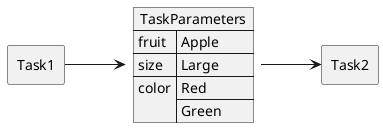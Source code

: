 @startuml
left to right direction

json TaskParameters {
   "fruit":"Apple",
   "size":"Large",
   "color": ["Red", "Green"]
}

agent Task1
agent Task2

Task1 --> TaskParameters
TaskParameters --> Task2

'Task1 -right-> Task2: run

@enduml